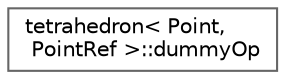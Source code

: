 digraph "Graphical Class Hierarchy"
{
 // LATEX_PDF_SIZE
  bgcolor="transparent";
  edge [fontname=Helvetica,fontsize=10,labelfontname=Helvetica,labelfontsize=10];
  node [fontname=Helvetica,fontsize=10,shape=box,height=0.2,width=0.4];
  rankdir="LR";
  Node0 [id="Node000000",label="tetrahedron\< Point,\l PointRef \>::dummyOp",height=0.2,width=0.4,color="grey40", fillcolor="white", style="filled",URL="$classFoam_1_1tetrahedron_1_1dummyOp.html",tooltip=" "];
}
